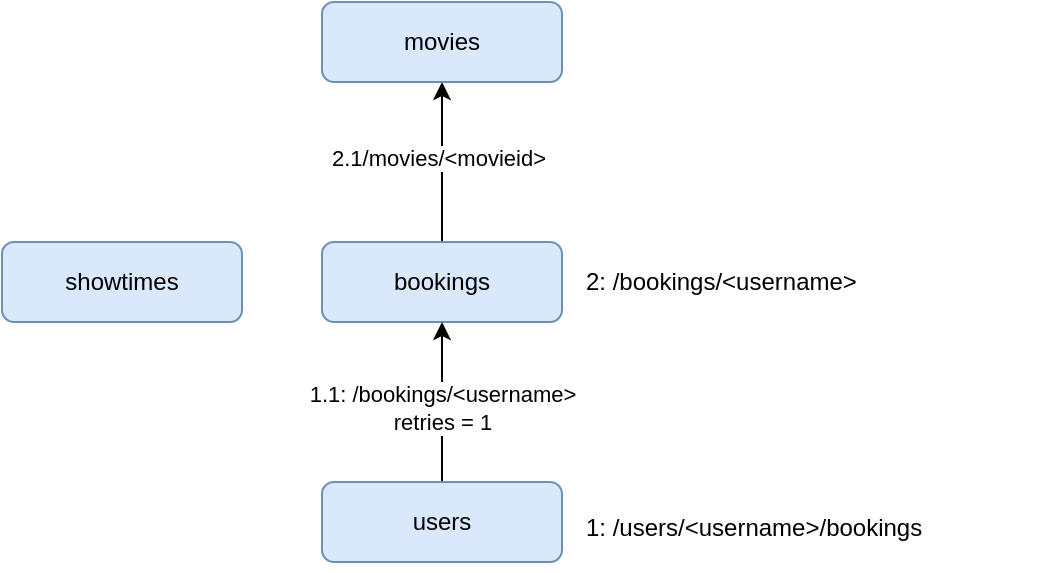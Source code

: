 <mxfile version="14.6.0" type="google"><diagram id="C5RBs43oDa-KdzZeNtuy" name="Page-1"><mxGraphModel dx="946" dy="646" grid="1" gridSize="10" guides="1" tooltips="1" connect="1" arrows="1" fold="1" page="1" pageScale="1" pageWidth="827" pageHeight="1169" math="0" shadow="0"><root><mxCell id="WIyWlLk6GJQsqaUBKTNV-0"/><mxCell id="WIyWlLk6GJQsqaUBKTNV-1" parent="WIyWlLk6GJQsqaUBKTNV-0"/><mxCell id="qyxEVs4apgrnIiPYDexV-1" style="edgeStyle=orthogonalEdgeStyle;rounded=0;orthogonalLoop=1;jettySize=auto;html=1;exitX=0.5;exitY=0;exitDx=0;exitDy=0;entryX=0.5;entryY=1;entryDx=0;entryDy=0;" parent="WIyWlLk6GJQsqaUBKTNV-1" source="WIyWlLk6GJQsqaUBKTNV-3" target="WIyWlLk6GJQsqaUBKTNV-7" edge="1"><mxGeometry relative="1" as="geometry"/></mxCell><mxCell id="WIyWlLk6GJQsqaUBKTNV-3" value="bookings" style="rounded=1;whiteSpace=wrap;html=1;fontSize=12;glass=0;strokeWidth=1;shadow=0;fillColor=#dae8fc;strokeColor=#6c8ebf;" parent="WIyWlLk6GJQsqaUBKTNV-1" vertex="1"><mxGeometry x="240" y="200" width="120" height="40" as="geometry"/></mxCell><mxCell id="WIyWlLk6GJQsqaUBKTNV-7" value="movies" style="rounded=1;whiteSpace=wrap;html=1;fontSize=12;glass=0;strokeWidth=1;shadow=0;fillColor=#dae8fc;strokeColor=#6c8ebf;" parent="WIyWlLk6GJQsqaUBKTNV-1" vertex="1"><mxGeometry x="240" y="80" width="120" height="40" as="geometry"/></mxCell><mxCell id="vmEaNDahWHTbmuxLoUYa-0" style="edgeStyle=orthogonalEdgeStyle;rounded=0;orthogonalLoop=1;jettySize=auto;html=1;exitX=0.5;exitY=0;exitDx=0;exitDy=0;entryX=0.5;entryY=1;entryDx=0;entryDy=0;" parent="WIyWlLk6GJQsqaUBKTNV-1" source="WIyWlLk6GJQsqaUBKTNV-11" target="WIyWlLk6GJQsqaUBKTNV-3" edge="1"><mxGeometry relative="1" as="geometry"><Array as="points"/><mxPoint x="360" y="250" as="targetPoint"/></mxGeometry></mxCell><mxCell id="vmEaNDahWHTbmuxLoUYa-4" value="1.1: /bookings/&amp;lt;username&amp;gt;&lt;br&gt;retries = 1" style="edgeLabel;html=1;align=center;verticalAlign=middle;resizable=0;points=[];" parent="vmEaNDahWHTbmuxLoUYa-0" vertex="1" connectable="0"><mxGeometry x="0.541" relative="1" as="geometry"><mxPoint y="24" as="offset"/></mxGeometry></mxCell><mxCell id="WIyWlLk6GJQsqaUBKTNV-11" value="users" style="rounded=1;whiteSpace=wrap;html=1;fontSize=12;glass=0;strokeWidth=1;shadow=0;fillColor=#dae8fc;strokeColor=#6c8ebf;" parent="WIyWlLk6GJQsqaUBKTNV-1" vertex="1"><mxGeometry x="240" y="320" width="120" height="40" as="geometry"/></mxCell><mxCell id="WIyWlLk6GJQsqaUBKTNV-12" value="showtimes" style="rounded=1;whiteSpace=wrap;html=1;fontSize=12;glass=0;strokeWidth=1;shadow=0;fillColor=#dae8fc;strokeColor=#6c8ebf;" parent="WIyWlLk6GJQsqaUBKTNV-1" vertex="1"><mxGeometry x="80" y="200" width="120" height="40" as="geometry"/></mxCell><mxCell id="vmEaNDahWHTbmuxLoUYa-6" value="1: /users/&amp;lt;username&amp;gt;/bookings&lt;br&gt;&lt;div&gt;&lt;br&gt;&lt;/div&gt;" style="text;html=1;strokeColor=none;fillColor=none;align=left;verticalAlign=middle;whiteSpace=wrap;rounded=0;" parent="WIyWlLk6GJQsqaUBKTNV-1" vertex="1"><mxGeometry x="370" y="340" width="240" height="20" as="geometry"/></mxCell><mxCell id="qyxEVs4apgrnIiPYDexV-4" value="2: /bookings/&amp;lt;username&amp;gt;&lt;br&gt;" style="text;html=1;strokeColor=none;fillColor=none;align=left;verticalAlign=middle;whiteSpace=wrap;rounded=0;" parent="WIyWlLk6GJQsqaUBKTNV-1" vertex="1"><mxGeometry x="370" y="210" width="240" height="20" as="geometry"/></mxCell><mxCell id="uhdxDEw-pFgw2OFPS8ze-1" value="2.1/movies/&amp;lt;movieid&amp;gt;" style="edgeLabel;html=1;align=center;verticalAlign=middle;resizable=0;points=[];" parent="WIyWlLk6GJQsqaUBKTNV-1" vertex="1" connectable="0"><mxGeometry x="120" y="170.003" as="geometry"><mxPoint x="178" y="-12" as="offset"/></mxGeometry></mxCell></root></mxGraphModel></diagram></mxfile>